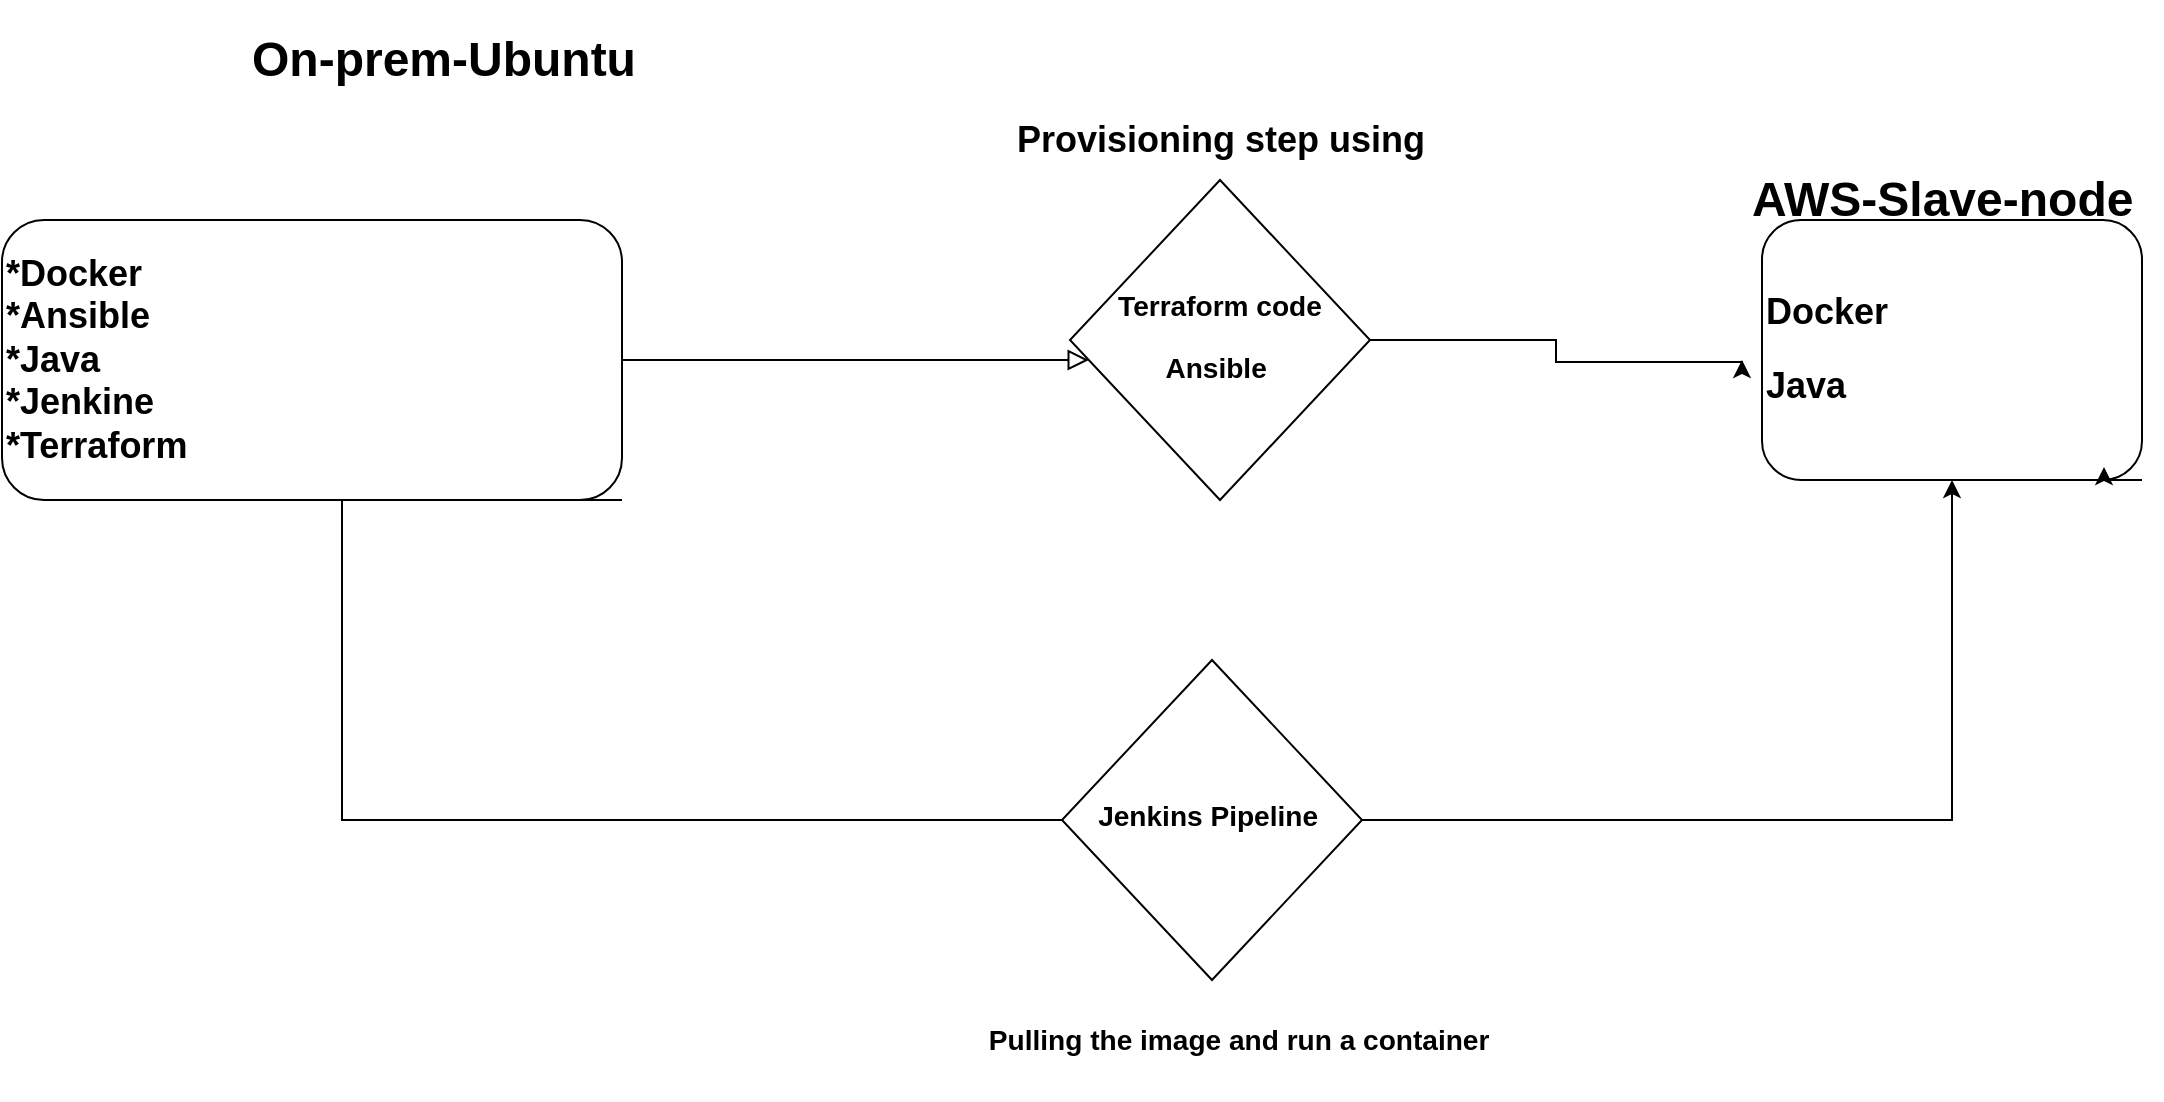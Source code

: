 <mxfile version="21.6.8" type="google">
  <diagram id="C5RBs43oDa-KdzZeNtuy" name="Page-1">
    <mxGraphModel grid="1" page="1" gridSize="10" guides="1" tooltips="1" connect="1" arrows="1" fold="1" pageScale="1" pageWidth="827" pageHeight="1169" math="0" shadow="0">
      <root>
        <mxCell id="WIyWlLk6GJQsqaUBKTNV-0" />
        <mxCell id="WIyWlLk6GJQsqaUBKTNV-1" parent="WIyWlLk6GJQsqaUBKTNV-0" />
        <mxCell id="WIyWlLk6GJQsqaUBKTNV-2" value="" style="rounded=0;html=1;jettySize=auto;orthogonalLoop=1;fontSize=11;endArrow=block;endFill=0;endSize=8;strokeWidth=1;shadow=0;labelBackgroundColor=none;edgeStyle=orthogonalEdgeStyle;" edge="1" parent="WIyWlLk6GJQsqaUBKTNV-1" source="WIyWlLk6GJQsqaUBKTNV-3" target="WIyWlLk6GJQsqaUBKTNV-6">
          <mxGeometry relative="1" as="geometry">
            <Array as="points">
              <mxPoint x="250" y="250" />
              <mxPoint x="250" y="250" />
            </Array>
          </mxGeometry>
        </mxCell>
        <mxCell id="qDQa-Fw4zvXEWY2GdBkD-9" style="edgeStyle=orthogonalEdgeStyle;rounded=0;orthogonalLoop=1;jettySize=auto;html=1;exitX=1;exitY=1;exitDx=0;exitDy=0;entryX=0.5;entryY=1;entryDx=0;entryDy=0;" edge="1" parent="WIyWlLk6GJQsqaUBKTNV-1" source="WIyWlLk6GJQsqaUBKTNV-3" target="WIyWlLk6GJQsqaUBKTNV-7">
          <mxGeometry relative="1" as="geometry">
            <Array as="points">
              <mxPoint x="-100" y="320" />
              <mxPoint x="-100" y="480" />
              <mxPoint x="705" y="480" />
            </Array>
          </mxGeometry>
        </mxCell>
        <mxCell id="WIyWlLk6GJQsqaUBKTNV-3" value="&lt;div style=&quot;&quot;&gt;&lt;b style=&quot;background-color: initial; font-size: 18px;&quot;&gt;*Docker&lt;/b&gt;&lt;/div&gt;&lt;b style=&quot;background-color: initial; font-size: 18px;&quot;&gt;&lt;div style=&quot;&quot;&gt;&lt;b style=&quot;background-color: initial;&quot;&gt;*Ansible&lt;/b&gt;&lt;/div&gt;&lt;/b&gt;&lt;b style=&quot;background-color: initial; font-size: 18px;&quot;&gt;&lt;div style=&quot;&quot;&gt;&lt;b style=&quot;background-color: initial;&quot;&gt;*Java&lt;/b&gt;&lt;/div&gt;&lt;/b&gt;&lt;b style=&quot;background-color: initial; font-size: 18px;&quot;&gt;&lt;div style=&quot;&quot;&gt;&lt;b style=&quot;background-color: initial;&quot;&gt;*Jenkine&lt;/b&gt;&lt;/div&gt;&lt;/b&gt;&lt;b style=&quot;background-color: initial; font-size: 18px;&quot;&gt;&lt;div style=&quot;&quot;&gt;&lt;b style=&quot;background-color: initial;&quot;&gt;*Terraform&lt;/b&gt;&lt;/div&gt;&lt;/b&gt;" style="rounded=1;whiteSpace=wrap;html=1;fontSize=12;glass=0;strokeWidth=1;shadow=0;align=left;movable=1;resizable=1;rotatable=1;deletable=1;editable=1;locked=0;connectable=1;" vertex="1" parent="WIyWlLk6GJQsqaUBKTNV-1">
          <mxGeometry x="-270" y="180" width="310" height="140" as="geometry" />
        </mxCell>
        <mxCell id="qDQa-Fw4zvXEWY2GdBkD-2" style="edgeStyle=orthogonalEdgeStyle;rounded=0;orthogonalLoop=1;jettySize=auto;html=1;" edge="1" parent="WIyWlLk6GJQsqaUBKTNV-1" source="WIyWlLk6GJQsqaUBKTNV-6">
          <mxGeometry relative="1" as="geometry">
            <mxPoint x="600" y="250" as="targetPoint" />
            <Array as="points">
              <mxPoint x="507" y="240" />
              <mxPoint x="507" y="251" />
            </Array>
          </mxGeometry>
        </mxCell>
        <mxCell id="WIyWlLk6GJQsqaUBKTNV-6" value="&lt;h3&gt;Terraform code&lt;/h3&gt;&lt;h3&gt;Ansible&amp;nbsp;&lt;/h3&gt;" style="rhombus;whiteSpace=wrap;html=1;shadow=0;fontFamily=Helvetica;fontSize=12;align=center;strokeWidth=1;spacing=6;spacingTop=-4;" vertex="1" parent="WIyWlLk6GJQsqaUBKTNV-1">
          <mxGeometry x="264" y="160" width="150" height="160" as="geometry" />
        </mxCell>
        <mxCell id="WIyWlLk6GJQsqaUBKTNV-7" value="&lt;h2&gt;Docker&amp;nbsp;&lt;/h2&gt;&lt;h2&gt;Java&lt;/h2&gt;" style="rounded=1;whiteSpace=wrap;html=1;fontSize=12;glass=0;strokeWidth=1;shadow=0;align=left;" vertex="1" parent="WIyWlLk6GJQsqaUBKTNV-1">
          <mxGeometry x="610" y="180" width="190" height="130" as="geometry" />
        </mxCell>
        <mxCell id="qDQa-Fw4zvXEWY2GdBkD-0" style="edgeStyle=orthogonalEdgeStyle;rounded=0;orthogonalLoop=1;jettySize=auto;html=1;exitX=1;exitY=1;exitDx=0;exitDy=0;entryX=0.9;entryY=0.95;entryDx=0;entryDy=0;entryPerimeter=0;" edge="1" parent="WIyWlLk6GJQsqaUBKTNV-1" source="WIyWlLk6GJQsqaUBKTNV-7" target="WIyWlLk6GJQsqaUBKTNV-7">
          <mxGeometry relative="1" as="geometry" />
        </mxCell>
        <mxCell id="qDQa-Fw4zvXEWY2GdBkD-3" value="&lt;h1&gt;AWS-Slave-node&lt;/h1&gt;" style="text;html=1;strokeColor=none;fillColor=none;spacing=5;spacingTop=-20;whiteSpace=wrap;overflow=hidden;rounded=0;" vertex="1" parent="WIyWlLk6GJQsqaUBKTNV-1">
          <mxGeometry x="600" y="150" width="210" height="40" as="geometry" />
        </mxCell>
        <mxCell id="qDQa-Fw4zvXEWY2GdBkD-4" value="&lt;h1&gt;On-prem-Ubuntu&lt;/h1&gt;&lt;div&gt;&lt;br&gt;&lt;/div&gt;" style="text;html=1;strokeColor=none;fillColor=none;spacing=5;spacingTop=-20;whiteSpace=wrap;overflow=hidden;rounded=0;" vertex="1" parent="WIyWlLk6GJQsqaUBKTNV-1">
          <mxGeometry x="-150" y="80" width="250" height="80" as="geometry" />
        </mxCell>
        <mxCell id="qDQa-Fw4zvXEWY2GdBkD-7" value="&lt;h2&gt;Provisioning step using&lt;/h2&gt;" style="text;html=1;align=center;verticalAlign=middle;resizable=0;points=[];autosize=1;strokeColor=none;fillColor=none;" vertex="1" parent="WIyWlLk6GJQsqaUBKTNV-1">
          <mxGeometry x="224" y="110" width="230" height="60" as="geometry" />
        </mxCell>
        <mxCell id="qDQa-Fw4zvXEWY2GdBkD-10" value="&lt;h3&gt;Jenkins Pipeline&amp;nbsp;&lt;/h3&gt;" style="rhombus;whiteSpace=wrap;html=1;shadow=0;fontFamily=Helvetica;fontSize=12;align=center;strokeWidth=1;spacing=6;spacingTop=-4;" vertex="1" parent="WIyWlLk6GJQsqaUBKTNV-1">
          <mxGeometry x="260" y="400" width="150" height="160" as="geometry" />
        </mxCell>
        <mxCell id="qDQa-Fw4zvXEWY2GdBkD-11" value="&lt;h3&gt;Pulling the image and run a container&amp;nbsp;&lt;/h3&gt;" style="text;html=1;align=center;verticalAlign=middle;resizable=0;points=[];autosize=1;strokeColor=none;fillColor=none;" vertex="1" parent="WIyWlLk6GJQsqaUBKTNV-1">
          <mxGeometry x="210" y="560" width="280" height="60" as="geometry" />
        </mxCell>
      </root>
    </mxGraphModel>
  </diagram>
</mxfile>
